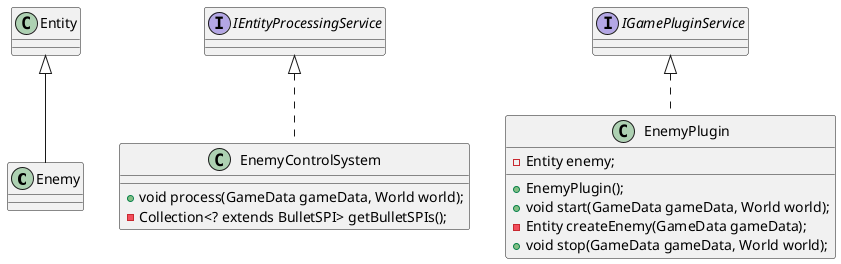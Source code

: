 @startuml
'https://plantuml.com/class-diagram

class Enemy extends Entity{
}

class EnemyControlSystem implements IEntityProcessingService{
+ void process(GameData gameData, World world);
- Collection<? extends BulletSPI> getBulletSPIs();
}

class EnemyPlugin implements IGamePluginService{
- Entity enemy;
+ EnemyPlugin();
+ void start(GameData gameData, World world);
- Entity createEnemy(GameData gameData);
+ void stop(GameData gameData, World world);
}

@enduml